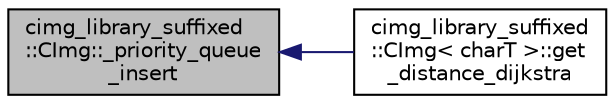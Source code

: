 digraph "cimg_library_suffixed::CImg::_priority_queue_insert"
{
  edge [fontname="Helvetica",fontsize="10",labelfontname="Helvetica",labelfontsize="10"];
  node [fontname="Helvetica",fontsize="10",shape=record];
  rankdir="LR";
  Node264 [label="cimg_library_suffixed\l::CImg::_priority_queue\l_insert",height=0.2,width=0.4,color="black", fillcolor="grey75", style="filled", fontcolor="black"];
  Node264 -> Node265 [dir="back",color="midnightblue",fontsize="10",style="solid",fontname="Helvetica"];
  Node265 [label="cimg_library_suffixed\l::CImg\< charT \>::get\l_distance_dijkstra",height=0.2,width=0.4,color="black", fillcolor="white", style="filled",URL="$structcimg__library__suffixed_1_1_c_img.html#ab461b8b649f269f33f4eedba90d1a84e",tooltip="Compute distance map to a specified value, according to a custom metric (use dijkstra algorithm) ..."];
}

